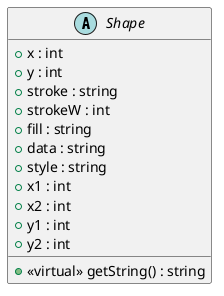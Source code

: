 @startuml
abstract class Shape {
    + x : int
    + y : int
    + stroke : string
    + strokeW : int
    + fill : string
    + data : string
    + style : string
    + x1 : int
    + x2 : int
    + y1 : int
    + y2 : int
    + <<virtual>> getString() : string
}
@enduml
